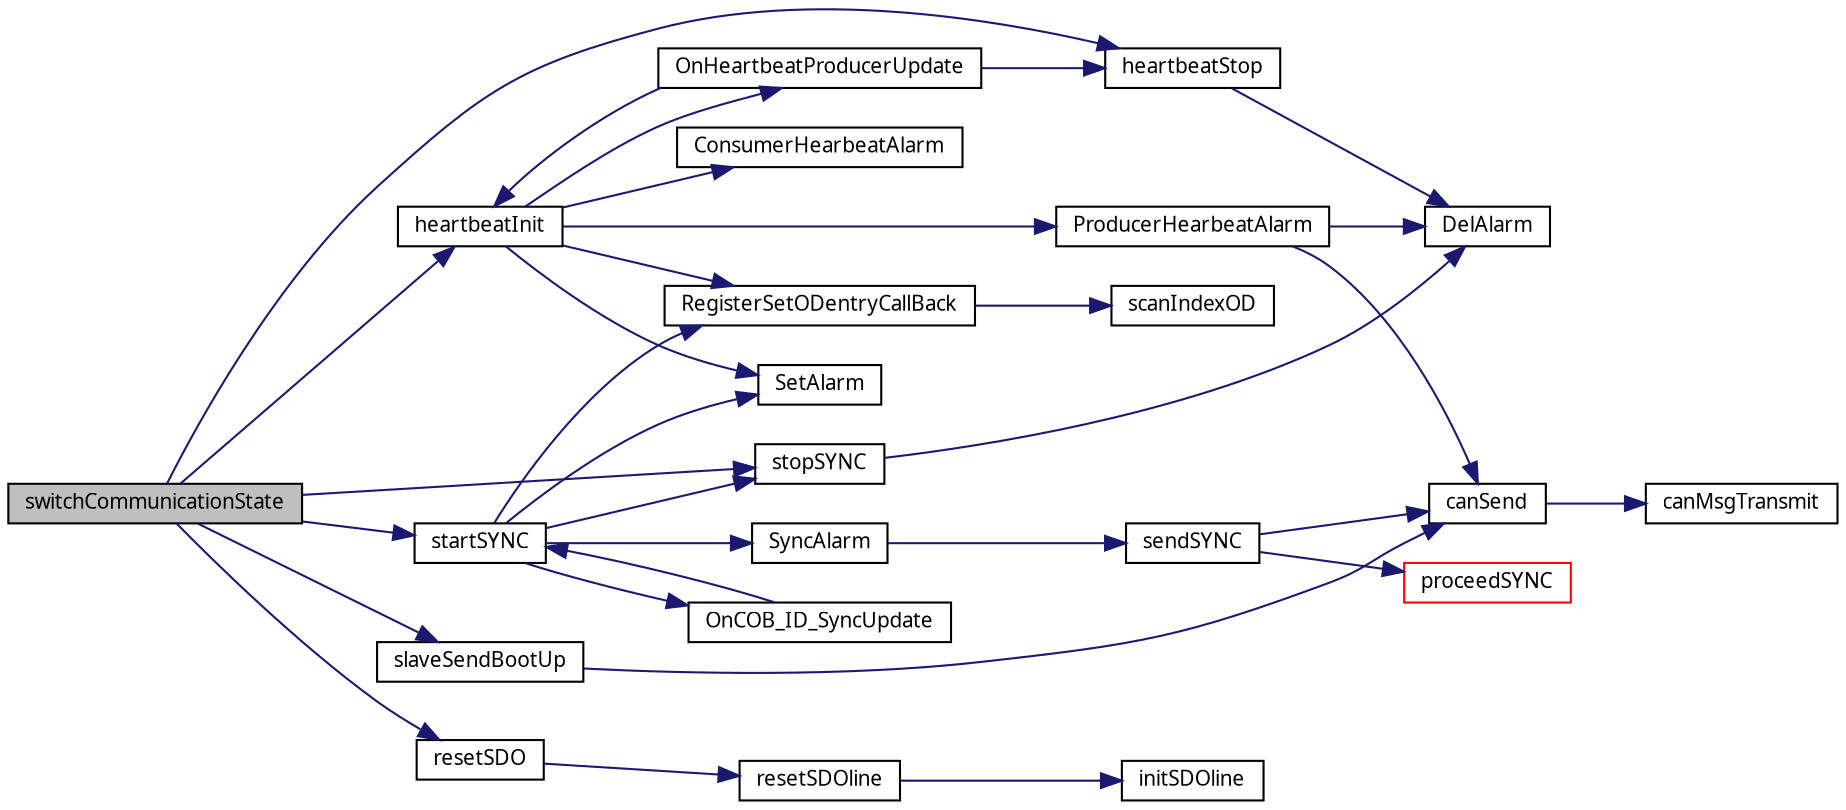 digraph G
{
  edge [fontname="FreeSans.ttf",fontsize=10,labelfontname="FreeSans.ttf",labelfontsize=10];
  node [fontname="FreeSans.ttf",fontsize=10,shape=record];
  rankdir=LR;
  Node1 [label="switchCommunicationState",height=0.2,width=0.4,color="black", fillcolor="grey75", style="filled" fontcolor="black"];
  Node1 -> Node2 [color="midnightblue",fontsize=10,style="solid",fontname="FreeSans.ttf"];
  Node2 [label="heartbeatInit",height=0.2,width=0.4,color="black", fillcolor="white", style="filled",URL="$lifegrd_8c.html#8896f6846e4d020390f6953f3d98aa21"];
  Node2 -> Node3 [color="midnightblue",fontsize=10,style="solid",fontname="FreeSans.ttf"];
  Node3 [label="ConsumerHearbeatAlarm",height=0.2,width=0.4,color="black", fillcolor="white", style="filled",URL="$lifegrd_8c.html#e3cd4656f5b2a37d4b8d364293538198"];
  Node2 -> Node4 [color="midnightblue",fontsize=10,style="solid",fontname="FreeSans.ttf"];
  Node4 [label="OnHeartbeatProducerUpdate",height=0.2,width=0.4,color="black", fillcolor="white", style="filled",URL="$lifegrd_8c.html#098c81fb9326fb2c7b43e88a55ce1368"];
  Node4 -> Node2 [color="midnightblue",fontsize=10,style="solid",fontname="FreeSans.ttf"];
  Node4 -> Node5 [color="midnightblue",fontsize=10,style="solid",fontname="FreeSans.ttf"];
  Node5 [label="heartbeatStop",height=0.2,width=0.4,color="black", fillcolor="white", style="filled",URL="$lifegrd_8c.html#1b73047269c2a02065e12af18c6053c7"];
  Node5 -> Node6 [color="midnightblue",fontsize=10,style="solid",fontname="FreeSans.ttf"];
  Node6 [label="DelAlarm",height=0.2,width=0.4,color="black", fillcolor="white", style="filled",URL="$timer_8c.html#991b3cfaac2f201b14d5530f75985c21"];
  Node2 -> Node7 [color="midnightblue",fontsize=10,style="solid",fontname="FreeSans.ttf"];
  Node7 [label="ProducerHearbeatAlarm",height=0.2,width=0.4,color="black", fillcolor="white", style="filled",URL="$lifegrd_8c.html#626b7d9e527a898682d9122f91454de9"];
  Node7 -> Node8 [color="midnightblue",fontsize=10,style="solid",fontname="FreeSans.ttf"];
  Node8 [label="canSend",height=0.2,width=0.4,color="black", fillcolor="white", style="filled",URL="$canOpenDriver_8c.html#b57b4b3c000e9f61135175495e874977"];
  Node8 -> Node9 [color="midnightblue",fontsize=10,style="solid",fontname="FreeSans.ttf"];
  Node9 [label="canMsgTransmit",height=0.2,width=0.4,color="black", fillcolor="white", style="filled",URL="$canOpenDriver_8c.html#2f2d1ed55cfd9d7f85883f8d70d318ba"];
  Node7 -> Node6 [color="midnightblue",fontsize=10,style="solid",fontname="FreeSans.ttf"];
  Node2 -> Node10 [color="midnightblue",fontsize=10,style="solid",fontname="FreeSans.ttf"];
  Node10 [label="RegisterSetODentryCallBack",height=0.2,width=0.4,color="black", fillcolor="white", style="filled",URL="$objacces_8c.html#514e7b9c13835a86446b1cd38fa34049"];
  Node10 -> Node11 [color="midnightblue",fontsize=10,style="solid",fontname="FreeSans.ttf"];
  Node11 [label="scanIndexOD",height=0.2,width=0.4,color="black", fillcolor="white", style="filled",URL="$objacces_8c.html#11e9f24840d05a6a622955b51f91af53"];
  Node2 -> Node12 [color="midnightblue",fontsize=10,style="solid",fontname="FreeSans.ttf"];
  Node12 [label="SetAlarm",height=0.2,width=0.4,color="black", fillcolor="white", style="filled",URL="$timer_8c.html#11c2616d78f06ed9144ef662f757b128"];
  Node1 -> Node5 [color="midnightblue",fontsize=10,style="solid",fontname="FreeSans.ttf"];
  Node1 -> Node13 [color="midnightblue",fontsize=10,style="solid",fontname="FreeSans.ttf"];
  Node13 [label="resetSDO",height=0.2,width=0.4,color="black", fillcolor="white", style="filled",URL="$sdo_8c.html#1f4f07eccc4890a11ccf4f632da7740b"];
  Node13 -> Node14 [color="midnightblue",fontsize=10,style="solid",fontname="FreeSans.ttf"];
  Node14 [label="resetSDOline",height=0.2,width=0.4,color="black", fillcolor="white", style="filled",URL="$sdo_8c.html#42d33be015d4c4c83c73f1f0e588f481"];
  Node14 -> Node15 [color="midnightblue",fontsize=10,style="solid",fontname="FreeSans.ttf"];
  Node15 [label="initSDOline",height=0.2,width=0.4,color="black", fillcolor="white", style="filled",URL="$sdo_8c.html#b9c873a15f55b29112b5527a6cc6898d"];
  Node1 -> Node16 [color="midnightblue",fontsize=10,style="solid",fontname="FreeSans.ttf"];
  Node16 [label="slaveSendBootUp",height=0.2,width=0.4,color="black", fillcolor="white", style="filled",URL="$nmtSlave_8c.html#aced28a97b2c256320dfde3c4b36a7d5"];
  Node16 -> Node8 [color="midnightblue",fontsize=10,style="solid",fontname="FreeSans.ttf"];
  Node1 -> Node17 [color="midnightblue",fontsize=10,style="solid",fontname="FreeSans.ttf"];
  Node17 [label="startSYNC",height=0.2,width=0.4,color="black", fillcolor="white", style="filled",URL="$sync_8c.html#2e0bf669f5b40dfbdda0f12a5ae3631a"];
  Node17 -> Node18 [color="midnightblue",fontsize=10,style="solid",fontname="FreeSans.ttf"];
  Node18 [label="OnCOB_ID_SyncUpdate",height=0.2,width=0.4,color="black", fillcolor="white", style="filled",URL="$sync_8c.html#82595787f641ab85980d83522f1158b0"];
  Node18 -> Node17 [color="midnightblue",fontsize=10,style="solid",fontname="FreeSans.ttf"];
  Node17 -> Node10 [color="midnightblue",fontsize=10,style="solid",fontname="FreeSans.ttf"];
  Node17 -> Node12 [color="midnightblue",fontsize=10,style="solid",fontname="FreeSans.ttf"];
  Node17 -> Node19 [color="midnightblue",fontsize=10,style="solid",fontname="FreeSans.ttf"];
  Node19 [label="stopSYNC",height=0.2,width=0.4,color="black", fillcolor="white", style="filled",URL="$sync_8c.html#41c47dbd59d22bf9bab6cd288cf27164"];
  Node19 -> Node6 [color="midnightblue",fontsize=10,style="solid",fontname="FreeSans.ttf"];
  Node17 -> Node20 [color="midnightblue",fontsize=10,style="solid",fontname="FreeSans.ttf"];
  Node20 [label="SyncAlarm",height=0.2,width=0.4,color="black", fillcolor="white", style="filled",URL="$sync_8c.html#bbcce7b549414c7bc1aa72fa66258b45"];
  Node20 -> Node21 [color="midnightblue",fontsize=10,style="solid",fontname="FreeSans.ttf"];
  Node21 [label="sendSYNC",height=0.2,width=0.4,color="black", fillcolor="white", style="filled",URL="$sync_8c.html#0bcc501eb14c12365ffbaa3453905b50"];
  Node21 -> Node8 [color="midnightblue",fontsize=10,style="solid",fontname="FreeSans.ttf"];
  Node21 -> Node22 [color="midnightblue",fontsize=10,style="solid",fontname="FreeSans.ttf"];
  Node22 [label="proceedSYNC",height=0.2,width=0.4,color="red", fillcolor="white", style="filled",URL="$sync_8c.html#80cadcba23dc859db8a8d3f52789d6d1"];
  Node1 -> Node19 [color="midnightblue",fontsize=10,style="solid",fontname="FreeSans.ttf"];
}

